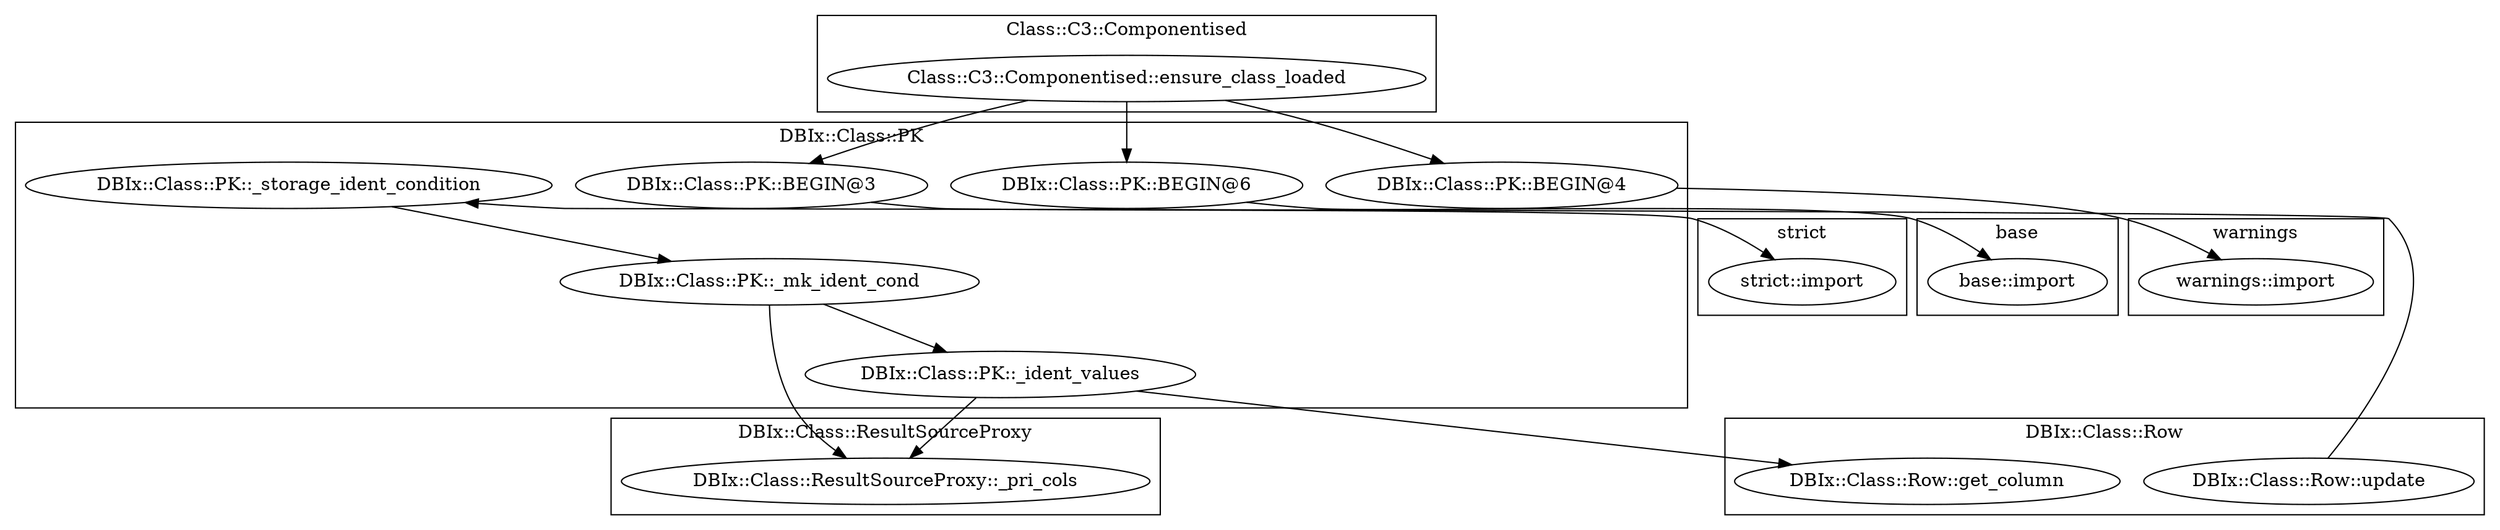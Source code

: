 digraph {
graph [overlap=false]
subgraph cluster_base {
	label="base";
	"base::import";
}
subgraph cluster_DBIx_Class_ResultSourceProxy {
	label="DBIx::Class::ResultSourceProxy";
	"DBIx::Class::ResultSourceProxy::_pri_cols";
}
subgraph cluster_Class_C3_Componentised {
	label="Class::C3::Componentised";
	"Class::C3::Componentised::ensure_class_loaded";
}
subgraph cluster_DBIx_Class_PK {
	label="DBIx::Class::PK";
	"DBIx::Class::PK::BEGIN@3";
	"DBIx::Class::PK::BEGIN@6";
	"DBIx::Class::PK::_storage_ident_condition";
	"DBIx::Class::PK::BEGIN@4";
	"DBIx::Class::PK::_mk_ident_cond";
	"DBIx::Class::PK::_ident_values";
}
subgraph cluster_warnings {
	label="warnings";
	"warnings::import";
}
subgraph cluster_DBIx_Class_Row {
	label="DBIx::Class::Row";
	"DBIx::Class::Row::get_column";
	"DBIx::Class::Row::update";
}
subgraph cluster_strict {
	label="strict";
	"strict::import";
}
"DBIx::Class::PK::_mk_ident_cond" -> "DBIx::Class::PK::_ident_values";
"DBIx::Class::PK::_storage_ident_condition" -> "DBIx::Class::PK::_mk_ident_cond";
"DBIx::Class::Row::update" -> "DBIx::Class::PK::_storage_ident_condition";
"DBIx::Class::PK::BEGIN@6" -> "base::import";
"Class::C3::Componentised::ensure_class_loaded" -> "DBIx::Class::PK::BEGIN@6";
"DBIx::Class::PK::BEGIN@4" -> "warnings::import";
"DBIx::Class::PK::_ident_values" -> "DBIx::Class::Row::get_column";
"Class::C3::Componentised::ensure_class_loaded" -> "DBIx::Class::PK::BEGIN@3";
"DBIx::Class::PK::BEGIN@3" -> "strict::import";
"Class::C3::Componentised::ensure_class_loaded" -> "DBIx::Class::PK::BEGIN@4";
"DBIx::Class::PK::_ident_values" -> "DBIx::Class::ResultSourceProxy::_pri_cols";
"DBIx::Class::PK::_mk_ident_cond" -> "DBIx::Class::ResultSourceProxy::_pri_cols";
}

